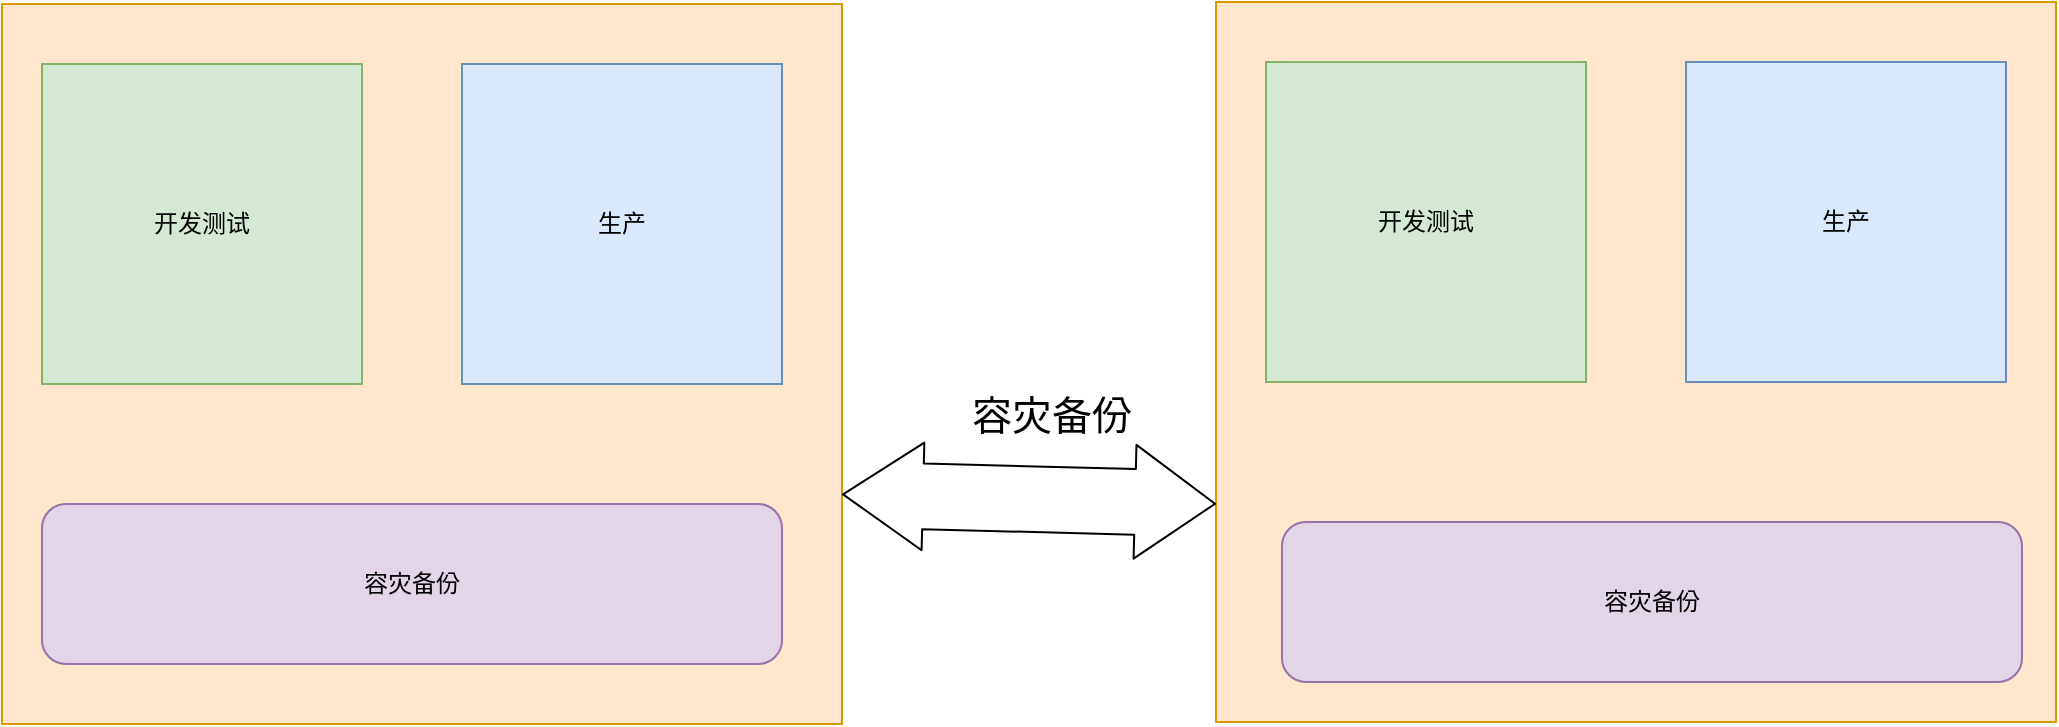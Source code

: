 <mxfile version="14.0.5" type="github">
  <diagram name="Page-1" id="e3a06f82-3646-2815-327d-82caf3d4e204">
    <mxGraphModel dx="1240" dy="689" grid="1" gridSize="10" guides="1" tooltips="1" connect="1" arrows="1" fold="1" page="1" pageScale="1.5" pageWidth="1169" pageHeight="826" background="none" math="0" shadow="0">
      <root>
        <mxCell id="0" style=";html=1;" />
        <mxCell id="1" style=";html=1;" parent="0" />
        <mxCell id="-C8kt0TjXY48vx6wbQoI-1" value="" style="rounded=0;whiteSpace=wrap;html=1;fillColor=#ffe6cc;strokeColor=#d79b00;" parent="1" vertex="1">
          <mxGeometry x="270" y="460" width="420" height="360" as="geometry" />
        </mxCell>
        <mxCell id="-C8kt0TjXY48vx6wbQoI-2" value="" style="rounded=0;whiteSpace=wrap;html=1;fillColor=#ffe6cc;strokeColor=#d79b00;" parent="1" vertex="1">
          <mxGeometry x="877" y="459" width="420" height="360" as="geometry" />
        </mxCell>
        <mxCell id="-C8kt0TjXY48vx6wbQoI-3" value="开发测试" style="whiteSpace=wrap;html=1;aspect=fixed;fillColor=#d5e8d4;strokeColor=#82b366;" parent="1" vertex="1">
          <mxGeometry x="290" y="490" width="160" height="160" as="geometry" />
        </mxCell>
        <mxCell id="-C8kt0TjXY48vx6wbQoI-4" value="生产" style="whiteSpace=wrap;html=1;aspect=fixed;fillColor=#dae8fc;strokeColor=#6c8ebf;" parent="1" vertex="1">
          <mxGeometry x="500" y="490" width="160" height="160" as="geometry" />
        </mxCell>
        <mxCell id="-C8kt0TjXY48vx6wbQoI-5" value="开发测试" style="whiteSpace=wrap;html=1;aspect=fixed;fillColor=#d5e8d4;strokeColor=#82b366;" parent="1" vertex="1">
          <mxGeometry x="902" y="489" width="160" height="160" as="geometry" />
        </mxCell>
        <mxCell id="-C8kt0TjXY48vx6wbQoI-6" value="生产" style="whiteSpace=wrap;html=1;aspect=fixed;fillColor=#dae8fc;strokeColor=#6c8ebf;" parent="1" vertex="1">
          <mxGeometry x="1112" y="489" width="160" height="160" as="geometry" />
        </mxCell>
        <mxCell id="-C8kt0TjXY48vx6wbQoI-7" value="容灾备份" style="rounded=1;whiteSpace=wrap;html=1;fillColor=#e1d5e7;strokeColor=#9673a6;" parent="1" vertex="1">
          <mxGeometry x="290" y="710" width="370" height="80" as="geometry" />
        </mxCell>
        <mxCell id="-C8kt0TjXY48vx6wbQoI-8" value="容灾备份" style="rounded=1;whiteSpace=wrap;html=1;fillColor=#e1d5e7;strokeColor=#9673a6;" parent="1" vertex="1">
          <mxGeometry x="910" y="719" width="370" height="80" as="geometry" />
        </mxCell>
        <mxCell id="LFUY3W0MaUcylL4A6ccD-1" value="" style="shape=flexArrow;endArrow=classic;startArrow=classic;html=1;exitX=1;exitY=0.681;exitDx=0;exitDy=0;exitPerimeter=0;entryX=0;entryY=0.697;entryDx=0;entryDy=0;entryPerimeter=0;strokeWidth=1;width=32.857;startSize=13;endWidth=23.061;endSize=13;" edge="1" parent="1" source="-C8kt0TjXY48vx6wbQoI-1" target="-C8kt0TjXY48vx6wbQoI-2">
          <mxGeometry width="50" height="50" relative="1" as="geometry">
            <mxPoint x="730" y="710" as="sourcePoint" />
            <mxPoint x="870" y="710" as="targetPoint" />
          </mxGeometry>
        </mxCell>
        <mxCell id="LFUY3W0MaUcylL4A6ccD-2" value="容灾备份" style="text;html=1;strokeColor=none;fillColor=none;align=center;verticalAlign=middle;whiteSpace=wrap;rounded=0;fontSize=20;" vertex="1" parent="1">
          <mxGeometry x="750" y="650" width="90" height="30" as="geometry" />
        </mxCell>
      </root>
    </mxGraphModel>
  </diagram>
</mxfile>
